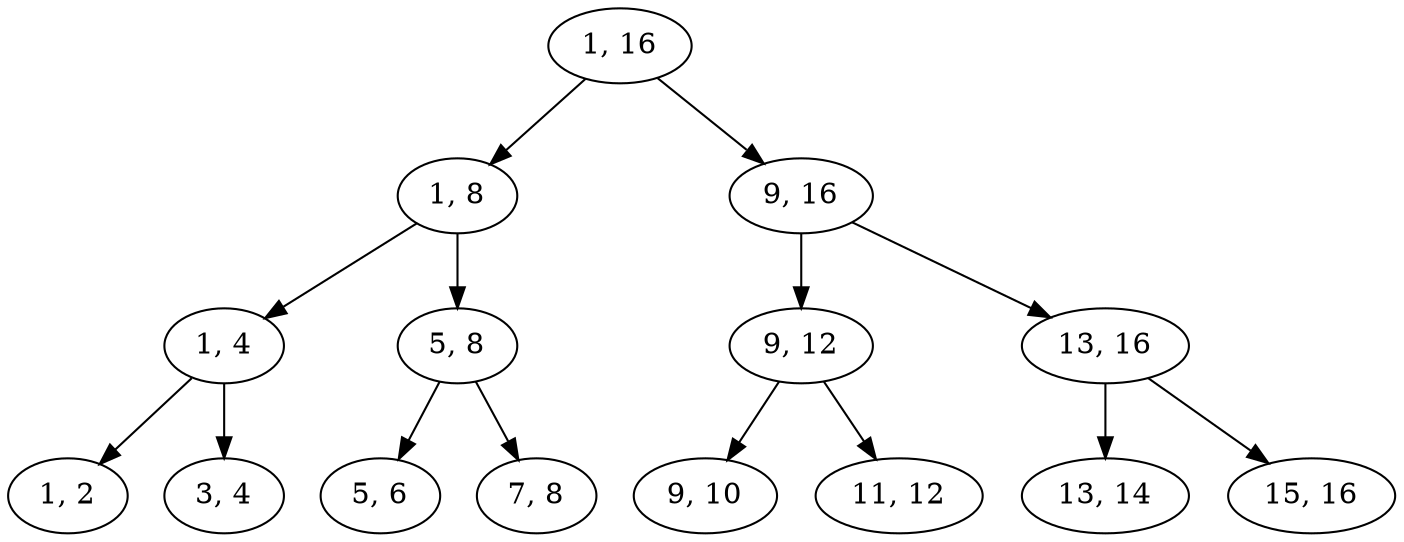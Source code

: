 digraph G {
    1[label = "1, 16"];
    2[label = "1, 8"];
    3[label = "9, 16"];
    4[label = "1, 4"];
    5[label = "5, 8"];
    6[label = "9, 12"];
    7[label = "13, 16"];
    8[label = "1, 2"];
    9[label = "3, 4"];
    10[label = "5, 6"];
    11[label = "7, 8"];
    12[label = "9, 10"];
    13[label = "11, 12"];
    14[label = "13, 14"];
    15[label = "15, 16"];
    1 -> 2
    1 -> 3
    2 -> 4
    2 -> 5
    3 -> 6
    3 -> 7
    4 -> 8
    4 -> 9
    5 -> 10
    5 -> 11
    6 -> 12
    6 -> 13
    7 -> 14
    7 -> 15
} 
